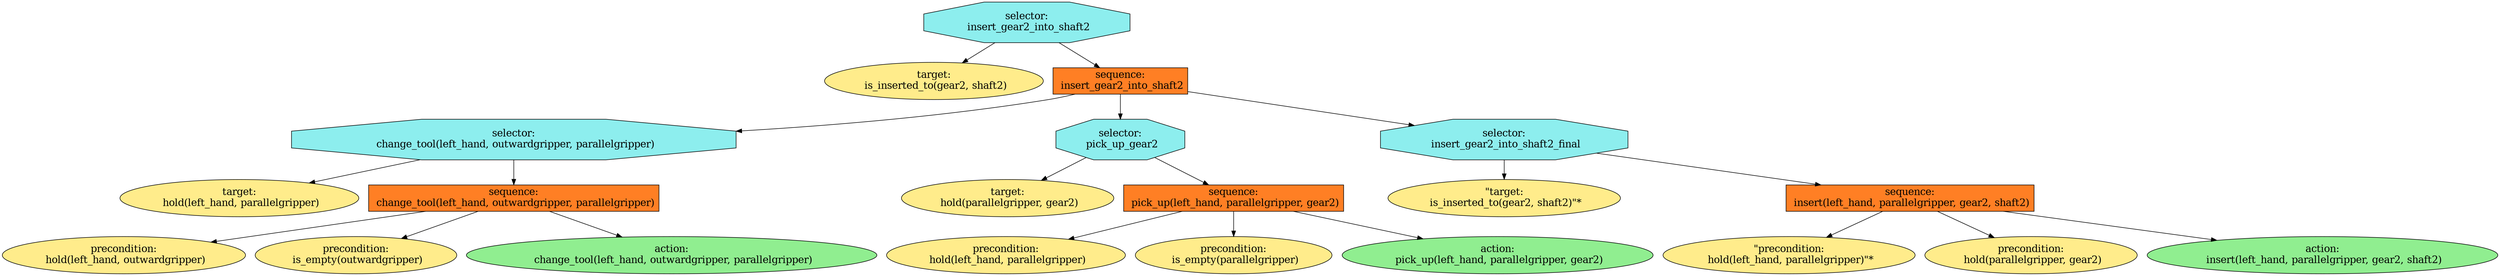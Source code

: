 digraph pastafarianism {
ordering=out;
graph [fontname="times-roman"];
node [fontname="times-roman"];
edge [fontname="times-roman"];
"selector:
 insert_gear2_into_shaft2" [fillcolor=darkslategray2, fontcolor=black, fontsize=18, label="selector:
 insert_gear2_into_shaft2", shape=octagon, style=filled];
"target:
 is_inserted_to(gear2, shaft2)" [fillcolor=lightgoldenrod1, fontcolor=black, fontsize=18, label="target:
 is_inserted_to(gear2, shaft2)", shape=ellipse, style=filled];
"selector:
 insert_gear2_into_shaft2" -> "target:
 is_inserted_to(gear2, shaft2)";
"sequence:
 insert_gear2_into_shaft2" [fillcolor=chocolate1, fontcolor=black, fontsize=18, label="sequence:
 insert_gear2_into_shaft2", shape=box, style=filled];
"selector:
 insert_gear2_into_shaft2" -> "sequence:
 insert_gear2_into_shaft2";
"selector:
 change_tool(left_hand, outwardgripper, parallelgripper)" [fillcolor=darkslategray2, fontcolor=black, fontsize=18, label="selector:
 change_tool(left_hand, outwardgripper, parallelgripper)", shape=octagon, style=filled];
"sequence:
 insert_gear2_into_shaft2" -> "selector:
 change_tool(left_hand, outwardgripper, parallelgripper)";
"target:
 hold(left_hand, parallelgripper)" [fillcolor=lightgoldenrod1, fontcolor=black, fontsize=18, label="target:
 hold(left_hand, parallelgripper)", shape=ellipse, style=filled];
"selector:
 change_tool(left_hand, outwardgripper, parallelgripper)" -> "target:
 hold(left_hand, parallelgripper)";
"sequence:
 change_tool(left_hand, outwardgripper, parallelgripper)" [fillcolor=chocolate1, fontcolor=black, fontsize=18, label="sequence:
 change_tool(left_hand, outwardgripper, parallelgripper)", shape=box, style=filled];
"selector:
 change_tool(left_hand, outwardgripper, parallelgripper)" -> "sequence:
 change_tool(left_hand, outwardgripper, parallelgripper)";
"precondition:
 hold(left_hand, outwardgripper)" [fillcolor=lightgoldenrod1, fontcolor=black, fontsize=18, label="precondition:
 hold(left_hand, outwardgripper)", shape=ellipse, style=filled];
"sequence:
 change_tool(left_hand, outwardgripper, parallelgripper)" -> "precondition:
 hold(left_hand, outwardgripper)";
"precondition:
 is_empty(outwardgripper)" [fillcolor=lightgoldenrod1, fontcolor=black, fontsize=18, label="precondition:
 is_empty(outwardgripper)", shape=ellipse, style=filled];
"sequence:
 change_tool(left_hand, outwardgripper, parallelgripper)" -> "precondition:
 is_empty(outwardgripper)";
"action:
 change_tool(left_hand, outwardgripper, parallelgripper)" [fillcolor=lightgreen, fontcolor=black, fontsize=18, label="action:
 change_tool(left_hand, outwardgripper, parallelgripper)", shape=ellipse, style=filled];
"sequence:
 change_tool(left_hand, outwardgripper, parallelgripper)" -> "action:
 change_tool(left_hand, outwardgripper, parallelgripper)";
"selector:
 pick_up_gear2" [fillcolor=darkslategray2, fontcolor=black, fontsize=18, label="selector:
 pick_up_gear2", shape=octagon, style=filled];
"sequence:
 insert_gear2_into_shaft2" -> "selector:
 pick_up_gear2";
"target:
 hold(parallelgripper, gear2)" [fillcolor=lightgoldenrod1, fontcolor=black, fontsize=18, label="target:
 hold(parallelgripper, gear2)", shape=ellipse, style=filled];
"selector:
 pick_up_gear2" -> "target:
 hold(parallelgripper, gear2)";
"sequence:
 pick_up(left_hand, parallelgripper, gear2)" [fillcolor=chocolate1, fontcolor=black, fontsize=18, label="sequence:
 pick_up(left_hand, parallelgripper, gear2)", shape=box, style=filled];
"selector:
 pick_up_gear2" -> "sequence:
 pick_up(left_hand, parallelgripper, gear2)";
"precondition:
 hold(left_hand, parallelgripper)" [fillcolor=lightgoldenrod1, fontcolor=black, fontsize=18, label="precondition:
 hold(left_hand, parallelgripper)", shape=ellipse, style=filled];
"sequence:
 pick_up(left_hand, parallelgripper, gear2)" -> "precondition:
 hold(left_hand, parallelgripper)";
"precondition:
 is_empty(parallelgripper)" [fillcolor=lightgoldenrod1, fontcolor=black, fontsize=18, label="precondition:
 is_empty(parallelgripper)", shape=ellipse, style=filled];
"sequence:
 pick_up(left_hand, parallelgripper, gear2)" -> "precondition:
 is_empty(parallelgripper)";
"action:
 pick_up(left_hand, parallelgripper, gear2)" [fillcolor=lightgreen, fontcolor=black, fontsize=18, label="action:
 pick_up(left_hand, parallelgripper, gear2)", shape=ellipse, style=filled];
"sequence:
 pick_up(left_hand, parallelgripper, gear2)" -> "action:
 pick_up(left_hand, parallelgripper, gear2)";
"selector:
 insert_gear2_into_shaft2_final" [fillcolor=darkslategray2, fontcolor=black, fontsize=18, label="selector:
 insert_gear2_into_shaft2_final", shape=octagon, style=filled];
"sequence:
 insert_gear2_into_shaft2" -> "selector:
 insert_gear2_into_shaft2_final";
"\"target:\n is_inserted_to(gear2, shaft2)\"*" [fillcolor=lightgoldenrod1, fontcolor=black, fontsize=18, label="\"target:\n is_inserted_to(gear2, shaft2)\"*", shape=ellipse, style=filled];
"selector:
 insert_gear2_into_shaft2_final" -> "\"target:\n is_inserted_to(gear2, shaft2)\"*";
"sequence:
 insert(left_hand, parallelgripper, gear2, shaft2)" [fillcolor=chocolate1, fontcolor=black, fontsize=18, label="sequence:
 insert(left_hand, parallelgripper, gear2, shaft2)", shape=box, style=filled];
"selector:
 insert_gear2_into_shaft2_final" -> "sequence:
 insert(left_hand, parallelgripper, gear2, shaft2)";
"\"precondition:\n hold(left_hand, parallelgripper)\"*" [fillcolor=lightgoldenrod1, fontcolor=black, fontsize=18, label="\"precondition:\n hold(left_hand, parallelgripper)\"*", shape=ellipse, style=filled];
"sequence:
 insert(left_hand, parallelgripper, gear2, shaft2)" -> "\"precondition:\n hold(left_hand, parallelgripper)\"*";
"precondition:
 hold(parallelgripper, gear2)" [fillcolor=lightgoldenrod1, fontcolor=black, fontsize=18, label="precondition:
 hold(parallelgripper, gear2)", shape=ellipse, style=filled];
"sequence:
 insert(left_hand, parallelgripper, gear2, shaft2)" -> "precondition:
 hold(parallelgripper, gear2)";
"action:
 insert(left_hand, parallelgripper, gear2, shaft2)" [fillcolor=lightgreen, fontcolor=black, fontsize=18, label="action:
 insert(left_hand, parallelgripper, gear2, shaft2)", shape=ellipse, style=filled];
"sequence:
 insert(left_hand, parallelgripper, gear2, shaft2)" -> "action:
 insert(left_hand, parallelgripper, gear2, shaft2)";
}
